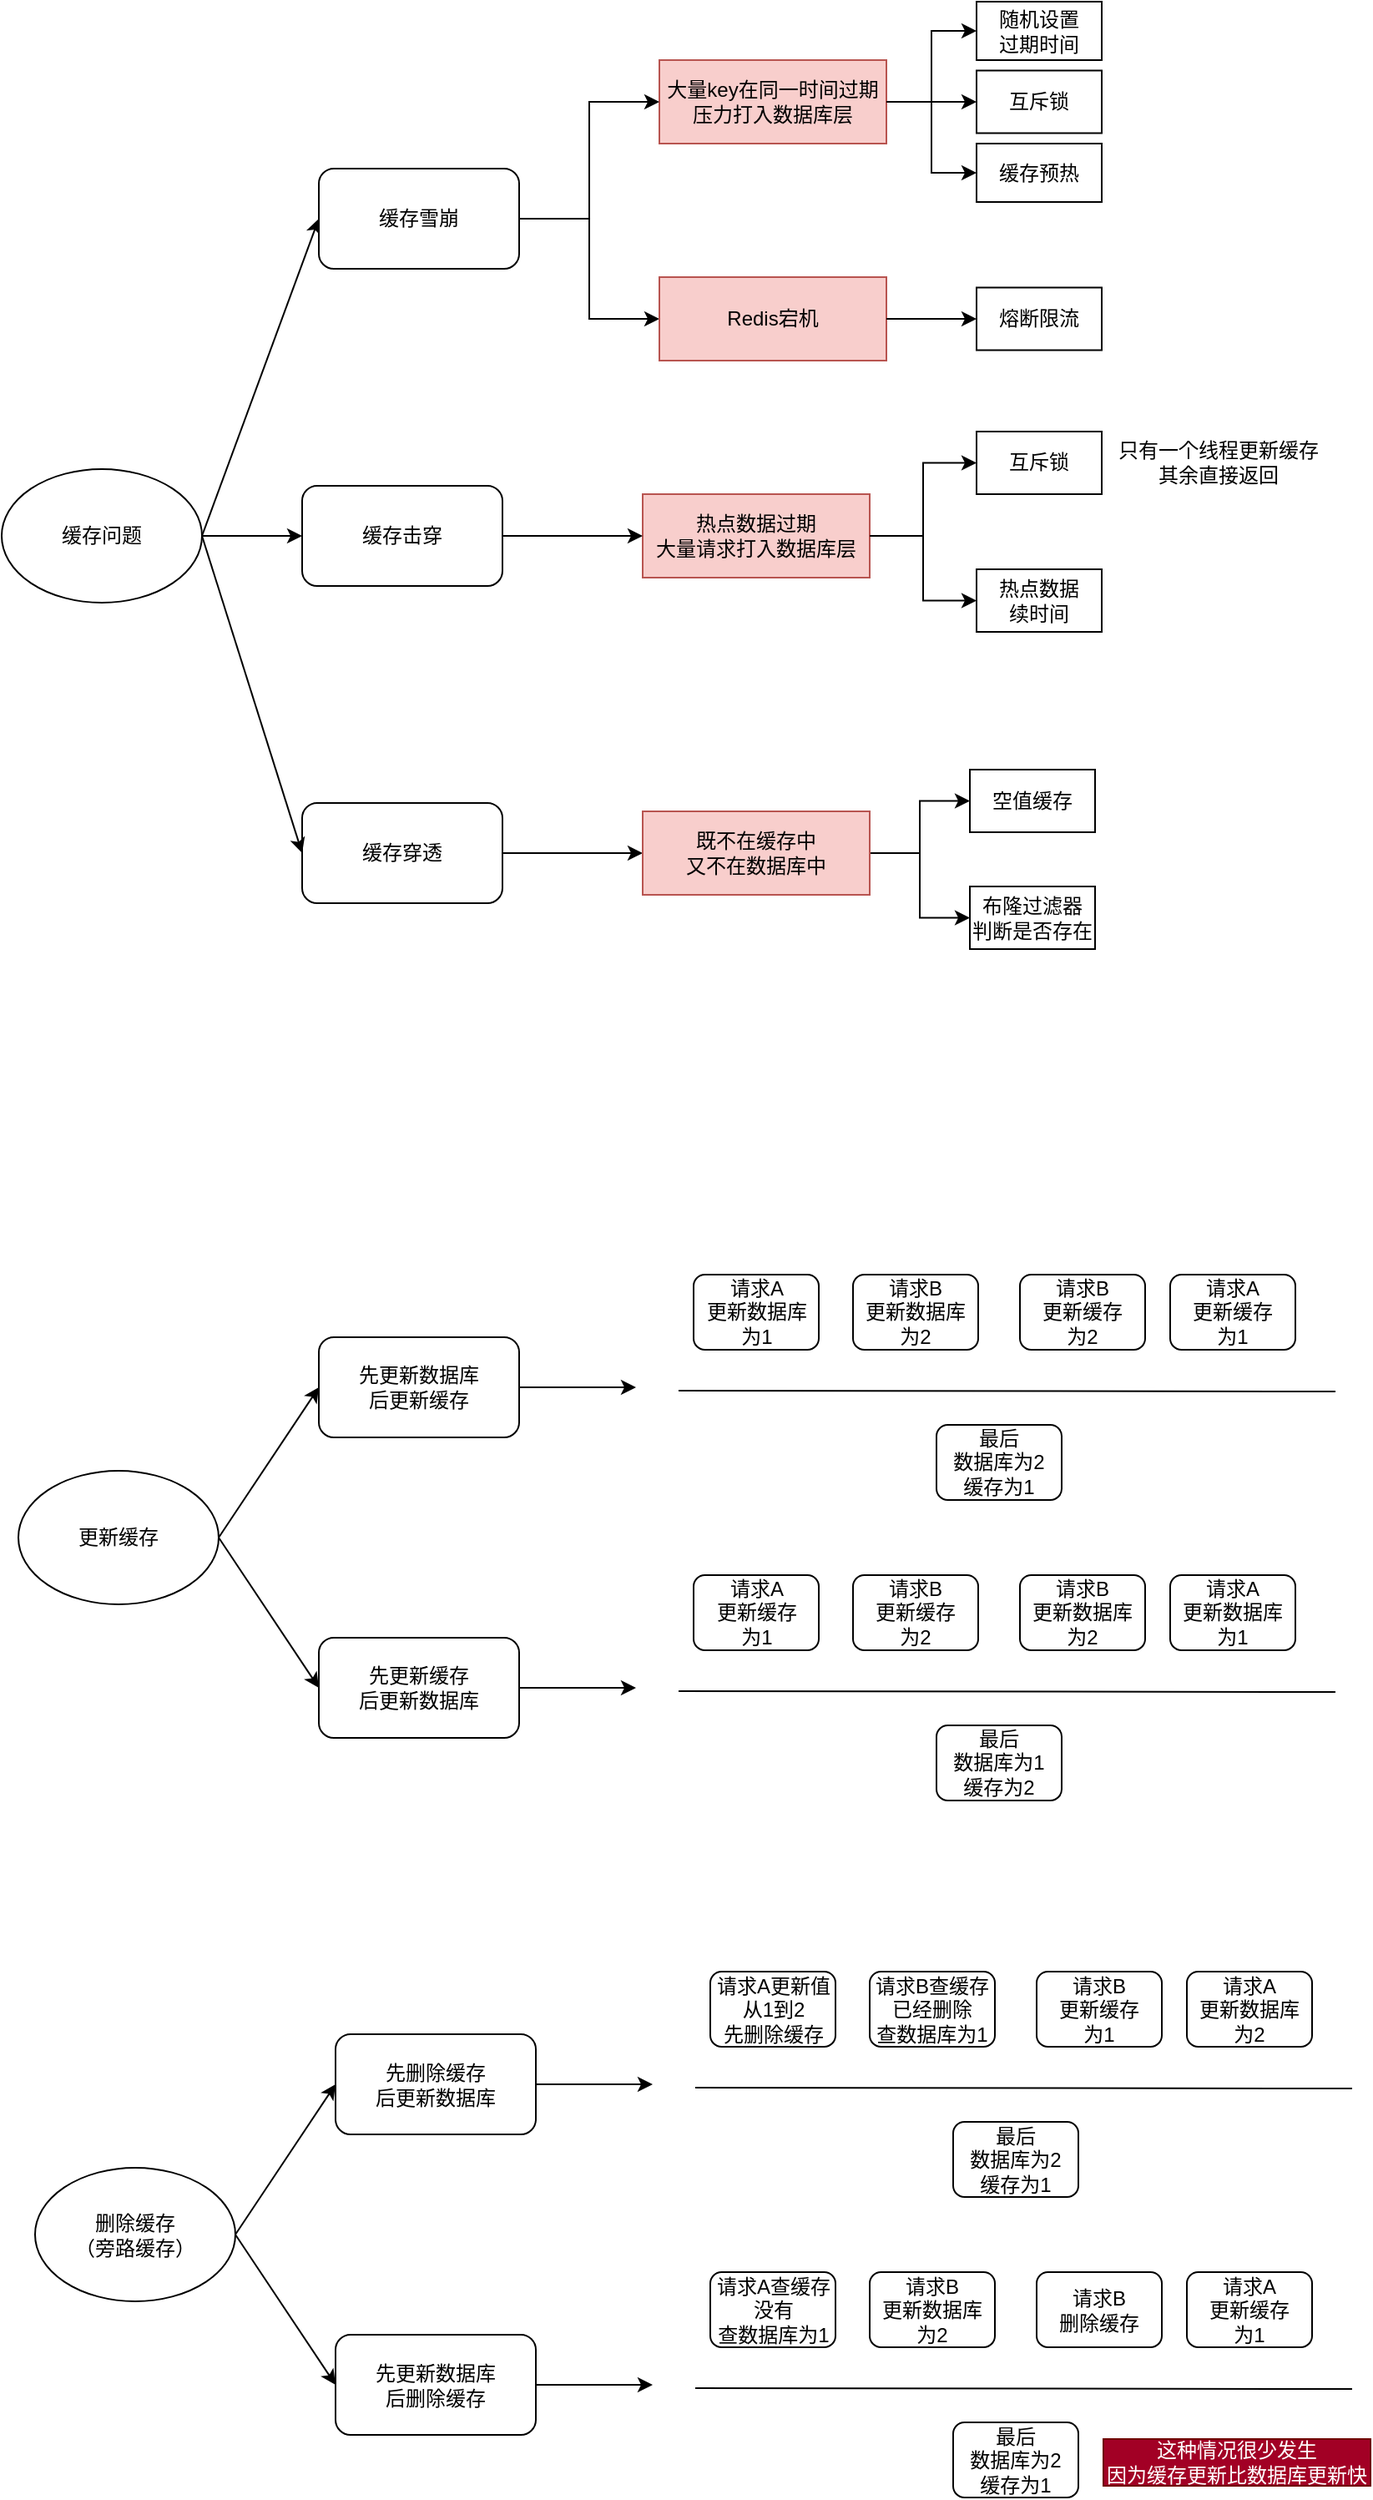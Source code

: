 <mxfile version="23.1.5" type="github">
  <diagram name="第 1 页" id="hsL5zEzna-w4BdSbxTTW">
    <mxGraphModel dx="1026" dy="1736" grid="1" gridSize="10" guides="1" tooltips="1" connect="1" arrows="1" fold="1" page="1" pageScale="1" pageWidth="827" pageHeight="1169" math="0" shadow="0">
      <root>
        <mxCell id="0" />
        <mxCell id="1" parent="0" />
        <mxCell id="rBkjVvntu-3yIy-otj2K-1" value="缓存问题" style="ellipse;whiteSpace=wrap;html=1;" parent="1" vertex="1">
          <mxGeometry x="30" y="200" width="120" height="80" as="geometry" />
        </mxCell>
        <mxCell id="rBkjVvntu-3yIy-otj2K-44" style="edgeStyle=orthogonalEdgeStyle;rounded=0;orthogonalLoop=1;jettySize=auto;html=1;exitX=1;exitY=0.5;exitDx=0;exitDy=0;entryX=0;entryY=0.5;entryDx=0;entryDy=0;" parent="1" source="rBkjVvntu-3yIy-otj2K-4" target="rBkjVvntu-3yIy-otj2K-39" edge="1">
          <mxGeometry relative="1" as="geometry" />
        </mxCell>
        <mxCell id="rBkjVvntu-3yIy-otj2K-4" value="缓存穿透" style="rounded=1;whiteSpace=wrap;html=1;" parent="1" vertex="1">
          <mxGeometry x="210" y="400" width="120" height="60" as="geometry" />
        </mxCell>
        <mxCell id="rBkjVvntu-3yIy-otj2K-10" value="" style="endArrow=classic;html=1;rounded=0;entryX=0;entryY=0.5;entryDx=0;entryDy=0;" parent="1" target="rBkjVvntu-3yIy-otj2K-3" edge="1">
          <mxGeometry width="50" height="50" relative="1" as="geometry">
            <mxPoint x="150" y="240" as="sourcePoint" />
            <mxPoint x="200" y="190" as="targetPoint" />
          </mxGeometry>
        </mxCell>
        <mxCell id="rBkjVvntu-3yIy-otj2K-11" value="" style="endArrow=classic;html=1;rounded=0;" parent="1" target="rBkjVvntu-3yIy-otj2K-2" edge="1">
          <mxGeometry width="50" height="50" relative="1" as="geometry">
            <mxPoint x="150" y="240" as="sourcePoint" />
            <mxPoint x="200" y="190" as="targetPoint" />
          </mxGeometry>
        </mxCell>
        <mxCell id="rBkjVvntu-3yIy-otj2K-12" value="" style="endArrow=classic;html=1;rounded=0;entryX=0;entryY=0.5;entryDx=0;entryDy=0;" parent="1" target="rBkjVvntu-3yIy-otj2K-4" edge="1">
          <mxGeometry width="50" height="50" relative="1" as="geometry">
            <mxPoint x="150" y="240" as="sourcePoint" />
            <mxPoint x="200" y="190" as="targetPoint" />
          </mxGeometry>
        </mxCell>
        <mxCell id="rBkjVvntu-3yIy-otj2K-28" value="" style="group" parent="1" vertex="1" connectable="0">
          <mxGeometry x="220" y="-80" width="469" height="160" as="geometry" />
        </mxCell>
        <mxCell id="rBkjVvntu-3yIy-otj2K-3" value="缓存雪崩" style="rounded=1;whiteSpace=wrap;html=1;" parent="rBkjVvntu-3yIy-otj2K-28" vertex="1">
          <mxGeometry y="100" width="120" height="60" as="geometry" />
        </mxCell>
        <mxCell id="rBkjVvntu-3yIy-otj2K-16" value="" style="group" parent="rBkjVvntu-3yIy-otj2K-28" vertex="1" connectable="0">
          <mxGeometry x="204" width="265" height="120" as="geometry" />
        </mxCell>
        <mxCell id="rBkjVvntu-3yIy-otj2K-5" value="大量key在同一时间过期&lt;br style=&quot;border-color: var(--border-color);&quot;&gt;压力打入数据库层" style="text;html=1;align=center;verticalAlign=middle;whiteSpace=wrap;rounded=0;fillColor=#f8cecc;strokeColor=#b85450;" parent="rBkjVvntu-3yIy-otj2K-16" vertex="1">
          <mxGeometry y="35" width="136" height="50" as="geometry" />
        </mxCell>
        <mxCell id="rBkjVvntu-3yIy-otj2K-6" value="随机设置&lt;br&gt;过期时间" style="rounded=0;whiteSpace=wrap;html=1;" parent="rBkjVvntu-3yIy-otj2K-16" vertex="1">
          <mxGeometry x="190" width="75" height="35" as="geometry" />
        </mxCell>
        <mxCell id="rBkjVvntu-3yIy-otj2K-13" style="edgeStyle=orthogonalEdgeStyle;rounded=0;orthogonalLoop=1;jettySize=auto;html=1;exitX=1;exitY=0.5;exitDx=0;exitDy=0;entryX=0;entryY=0.5;entryDx=0;entryDy=0;" parent="rBkjVvntu-3yIy-otj2K-16" source="rBkjVvntu-3yIy-otj2K-5" target="rBkjVvntu-3yIy-otj2K-6" edge="1">
          <mxGeometry relative="1" as="geometry" />
        </mxCell>
        <mxCell id="rBkjVvntu-3yIy-otj2K-7" value="互斥锁" style="rounded=0;whiteSpace=wrap;html=1;" parent="rBkjVvntu-3yIy-otj2K-16" vertex="1">
          <mxGeometry x="190" y="41.25" width="75" height="37.5" as="geometry" />
        </mxCell>
        <mxCell id="rBkjVvntu-3yIy-otj2K-14" style="edgeStyle=orthogonalEdgeStyle;rounded=0;orthogonalLoop=1;jettySize=auto;html=1;exitX=1;exitY=0.5;exitDx=0;exitDy=0;entryX=0;entryY=0.5;entryDx=0;entryDy=0;" parent="rBkjVvntu-3yIy-otj2K-16" source="rBkjVvntu-3yIy-otj2K-5" target="rBkjVvntu-3yIy-otj2K-7" edge="1">
          <mxGeometry relative="1" as="geometry" />
        </mxCell>
        <mxCell id="rBkjVvntu-3yIy-otj2K-8" value="缓存预热" style="rounded=0;whiteSpace=wrap;html=1;" parent="rBkjVvntu-3yIy-otj2K-16" vertex="1">
          <mxGeometry x="190" y="85" width="75" height="35" as="geometry" />
        </mxCell>
        <mxCell id="rBkjVvntu-3yIy-otj2K-15" style="edgeStyle=orthogonalEdgeStyle;rounded=0;orthogonalLoop=1;jettySize=auto;html=1;exitX=1;exitY=0.5;exitDx=0;exitDy=0;entryX=0;entryY=0.5;entryDx=0;entryDy=0;" parent="rBkjVvntu-3yIy-otj2K-16" source="rBkjVvntu-3yIy-otj2K-5" target="rBkjVvntu-3yIy-otj2K-8" edge="1">
          <mxGeometry relative="1" as="geometry" />
        </mxCell>
        <mxCell id="rBkjVvntu-3yIy-otj2K-9" style="edgeStyle=orthogonalEdgeStyle;rounded=0;orthogonalLoop=1;jettySize=auto;html=1;exitX=1;exitY=0.5;exitDx=0;exitDy=0;entryX=0;entryY=0.5;entryDx=0;entryDy=0;" parent="rBkjVvntu-3yIy-otj2K-28" source="rBkjVvntu-3yIy-otj2K-3" target="rBkjVvntu-3yIy-otj2K-5" edge="1">
          <mxGeometry relative="1" as="geometry" />
        </mxCell>
        <mxCell id="rBkjVvntu-3yIy-otj2K-25" style="edgeStyle=orthogonalEdgeStyle;rounded=0;orthogonalLoop=1;jettySize=auto;html=1;exitX=1;exitY=0.5;exitDx=0;exitDy=0;entryX=0;entryY=0.5;entryDx=0;entryDy=0;" parent="1" source="rBkjVvntu-3yIy-otj2K-3" target="rBkjVvntu-3yIy-otj2K-18" edge="1">
          <mxGeometry relative="1" as="geometry" />
        </mxCell>
        <mxCell id="rBkjVvntu-3yIy-otj2K-29" value="" style="group" parent="1" vertex="1" connectable="0">
          <mxGeometry x="424" y="85" width="265" height="50" as="geometry" />
        </mxCell>
        <mxCell id="rBkjVvntu-3yIy-otj2K-18" value="Redis宕机" style="text;html=1;align=center;verticalAlign=middle;whiteSpace=wrap;rounded=0;fillColor=#f8cecc;strokeColor=#b85450;" parent="rBkjVvntu-3yIy-otj2K-29" vertex="1">
          <mxGeometry width="136" height="50" as="geometry" />
        </mxCell>
        <mxCell id="rBkjVvntu-3yIy-otj2K-21" value="熔断限流" style="rounded=0;whiteSpace=wrap;html=1;" parent="rBkjVvntu-3yIy-otj2K-29" vertex="1">
          <mxGeometry x="190" y="6.25" width="75" height="37.5" as="geometry" />
        </mxCell>
        <mxCell id="rBkjVvntu-3yIy-otj2K-22" style="edgeStyle=orthogonalEdgeStyle;rounded=0;orthogonalLoop=1;jettySize=auto;html=1;exitX=1;exitY=0.5;exitDx=0;exitDy=0;entryX=0;entryY=0.5;entryDx=0;entryDy=0;" parent="rBkjVvntu-3yIy-otj2K-29" source="rBkjVvntu-3yIy-otj2K-18" target="rBkjVvntu-3yIy-otj2K-21" edge="1">
          <mxGeometry relative="1" as="geometry" />
        </mxCell>
        <mxCell id="rBkjVvntu-3yIy-otj2K-38" value="" style="group" parent="1" vertex="1" connectable="0">
          <mxGeometry x="210" y="177.5" width="619" height="120" as="geometry" />
        </mxCell>
        <mxCell id="rBkjVvntu-3yIy-otj2K-2" value="缓存击穿" style="rounded=1;whiteSpace=wrap;html=1;" parent="rBkjVvntu-3yIy-otj2K-38" vertex="1">
          <mxGeometry y="32.5" width="120" height="60" as="geometry" />
        </mxCell>
        <mxCell id="rBkjVvntu-3yIy-otj2K-30" value="热点数据过期&lt;br&gt;大量请求打入数据库层" style="text;html=1;align=center;verticalAlign=middle;whiteSpace=wrap;rounded=0;fillColor=#f8cecc;strokeColor=#b85450;" parent="rBkjVvntu-3yIy-otj2K-38" vertex="1">
          <mxGeometry x="204" y="37.5" width="136" height="50" as="geometry" />
        </mxCell>
        <mxCell id="rBkjVvntu-3yIy-otj2K-31" style="edgeStyle=orthogonalEdgeStyle;rounded=0;orthogonalLoop=1;jettySize=auto;html=1;exitX=1;exitY=0.5;exitDx=0;exitDy=0;entryX=0;entryY=0.5;entryDx=0;entryDy=0;" parent="rBkjVvntu-3yIy-otj2K-38" source="rBkjVvntu-3yIy-otj2K-2" target="rBkjVvntu-3yIy-otj2K-30" edge="1">
          <mxGeometry relative="1" as="geometry" />
        </mxCell>
        <mxCell id="rBkjVvntu-3yIy-otj2K-32" value="互斥锁" style="rounded=0;whiteSpace=wrap;html=1;" parent="rBkjVvntu-3yIy-otj2K-38" vertex="1">
          <mxGeometry x="404" width="75" height="37.5" as="geometry" />
        </mxCell>
        <mxCell id="rBkjVvntu-3yIy-otj2K-36" style="edgeStyle=orthogonalEdgeStyle;rounded=0;orthogonalLoop=1;jettySize=auto;html=1;exitX=1;exitY=0.5;exitDx=0;exitDy=0;entryX=0;entryY=0.5;entryDx=0;entryDy=0;" parent="rBkjVvntu-3yIy-otj2K-38" source="rBkjVvntu-3yIy-otj2K-30" target="rBkjVvntu-3yIy-otj2K-32" edge="1">
          <mxGeometry relative="1" as="geometry" />
        </mxCell>
        <mxCell id="rBkjVvntu-3yIy-otj2K-34" value="只有一个线程更新缓存&lt;br&gt;其余直接返回" style="text;html=1;align=center;verticalAlign=middle;whiteSpace=wrap;rounded=0;" parent="rBkjVvntu-3yIy-otj2K-38" vertex="1">
          <mxGeometry x="479" y="3.25" width="140" height="31" as="geometry" />
        </mxCell>
        <mxCell id="rBkjVvntu-3yIy-otj2K-35" value="热点数据&lt;br&gt;续时间" style="rounded=0;whiteSpace=wrap;html=1;" parent="rBkjVvntu-3yIy-otj2K-38" vertex="1">
          <mxGeometry x="404" y="82.5" width="75" height="37.5" as="geometry" />
        </mxCell>
        <mxCell id="rBkjVvntu-3yIy-otj2K-37" style="edgeStyle=orthogonalEdgeStyle;rounded=0;orthogonalLoop=1;jettySize=auto;html=1;exitX=1;exitY=0.5;exitDx=0;exitDy=0;entryX=0;entryY=0.5;entryDx=0;entryDy=0;" parent="rBkjVvntu-3yIy-otj2K-38" source="rBkjVvntu-3yIy-otj2K-30" target="rBkjVvntu-3yIy-otj2K-35" edge="1">
          <mxGeometry relative="1" as="geometry" />
        </mxCell>
        <mxCell id="rBkjVvntu-3yIy-otj2K-42" style="edgeStyle=orthogonalEdgeStyle;rounded=0;orthogonalLoop=1;jettySize=auto;html=1;exitX=1;exitY=0.5;exitDx=0;exitDy=0;entryX=0;entryY=0.5;entryDx=0;entryDy=0;" parent="1" source="rBkjVvntu-3yIy-otj2K-39" target="rBkjVvntu-3yIy-otj2K-40" edge="1">
          <mxGeometry relative="1" as="geometry" />
        </mxCell>
        <mxCell id="rBkjVvntu-3yIy-otj2K-43" style="edgeStyle=orthogonalEdgeStyle;rounded=0;orthogonalLoop=1;jettySize=auto;html=1;exitX=1;exitY=0.5;exitDx=0;exitDy=0;entryX=0;entryY=0.5;entryDx=0;entryDy=0;" parent="1" source="rBkjVvntu-3yIy-otj2K-39" target="rBkjVvntu-3yIy-otj2K-41" edge="1">
          <mxGeometry relative="1" as="geometry" />
        </mxCell>
        <mxCell id="rBkjVvntu-3yIy-otj2K-39" value="既不在缓存中&lt;br&gt;又不在数据库中" style="text;html=1;align=center;verticalAlign=middle;whiteSpace=wrap;rounded=0;fillColor=#f8cecc;strokeColor=#b85450;" parent="1" vertex="1">
          <mxGeometry x="414" y="405" width="136" height="50" as="geometry" />
        </mxCell>
        <mxCell id="rBkjVvntu-3yIy-otj2K-40" value="空值缓存" style="rounded=0;whiteSpace=wrap;html=1;" parent="1" vertex="1">
          <mxGeometry x="610" y="380" width="75" height="37.5" as="geometry" />
        </mxCell>
        <mxCell id="rBkjVvntu-3yIy-otj2K-41" value="布隆过滤器&lt;br&gt;判断是否存在" style="rounded=0;whiteSpace=wrap;html=1;" parent="1" vertex="1">
          <mxGeometry x="610" y="450" width="75" height="37.5" as="geometry" />
        </mxCell>
        <mxCell id="VwoO59BPZTYPGztkrhG4-21" value="" style="group" vertex="1" connectable="0" parent="1">
          <mxGeometry x="40" y="682.5" width="789" height="315" as="geometry" />
        </mxCell>
        <mxCell id="VwoO59BPZTYPGztkrhG4-1" value="更新缓存" style="ellipse;whiteSpace=wrap;html=1;" vertex="1" parent="VwoO59BPZTYPGztkrhG4-21">
          <mxGeometry y="117.5" width="120" height="80" as="geometry" />
        </mxCell>
        <mxCell id="VwoO59BPZTYPGztkrhG4-18" style="edgeStyle=orthogonalEdgeStyle;rounded=0;orthogonalLoop=1;jettySize=auto;html=1;exitX=1;exitY=0.5;exitDx=0;exitDy=0;" edge="1" parent="VwoO59BPZTYPGztkrhG4-21" source="VwoO59BPZTYPGztkrhG4-2">
          <mxGeometry relative="1" as="geometry">
            <mxPoint x="370" y="67.5" as="targetPoint" />
          </mxGeometry>
        </mxCell>
        <mxCell id="VwoO59BPZTYPGztkrhG4-2" value="先更新数据库&lt;br&gt;后更新缓存" style="rounded=1;whiteSpace=wrap;html=1;" vertex="1" parent="VwoO59BPZTYPGztkrhG4-21">
          <mxGeometry x="180" y="37.5" width="120" height="60" as="geometry" />
        </mxCell>
        <mxCell id="VwoO59BPZTYPGztkrhG4-19" style="edgeStyle=orthogonalEdgeStyle;rounded=0;orthogonalLoop=1;jettySize=auto;html=1;exitX=1;exitY=0.5;exitDx=0;exitDy=0;" edge="1" parent="VwoO59BPZTYPGztkrhG4-21" source="VwoO59BPZTYPGztkrhG4-3">
          <mxGeometry relative="1" as="geometry">
            <mxPoint x="370" y="247.5" as="targetPoint" />
          </mxGeometry>
        </mxCell>
        <mxCell id="VwoO59BPZTYPGztkrhG4-3" value="先更新缓存&lt;br&gt;后更新数据库" style="rounded=1;whiteSpace=wrap;html=1;" vertex="1" parent="VwoO59BPZTYPGztkrhG4-21">
          <mxGeometry x="180" y="217.5" width="120" height="60" as="geometry" />
        </mxCell>
        <mxCell id="VwoO59BPZTYPGztkrhG4-4" value="" style="endArrow=none;html=1;rounded=0;" edge="1" parent="VwoO59BPZTYPGztkrhG4-21">
          <mxGeometry width="50" height="50" relative="1" as="geometry">
            <mxPoint x="395.5" y="69.5" as="sourcePoint" />
            <mxPoint x="789" y="70" as="targetPoint" />
          </mxGeometry>
        </mxCell>
        <mxCell id="VwoO59BPZTYPGztkrhG4-5" value="请求A&lt;br&gt;更新数据库&lt;br&gt;为1" style="rounded=1;whiteSpace=wrap;html=1;" vertex="1" parent="VwoO59BPZTYPGztkrhG4-21">
          <mxGeometry x="404.5" width="75" height="45" as="geometry" />
        </mxCell>
        <mxCell id="VwoO59BPZTYPGztkrhG4-6" value="请求A&lt;br&gt;更新缓存&lt;br&gt;为1" style="rounded=1;whiteSpace=wrap;html=1;" vertex="1" parent="VwoO59BPZTYPGztkrhG4-21">
          <mxGeometry x="690" width="75" height="45" as="geometry" />
        </mxCell>
        <mxCell id="VwoO59BPZTYPGztkrhG4-7" value="请求B&lt;br&gt;更新数据库&lt;br&gt;为2" style="rounded=1;whiteSpace=wrap;html=1;" vertex="1" parent="VwoO59BPZTYPGztkrhG4-21">
          <mxGeometry x="500" width="75" height="45" as="geometry" />
        </mxCell>
        <mxCell id="VwoO59BPZTYPGztkrhG4-8" value="请求B&lt;br&gt;更新缓存&lt;br&gt;为2" style="rounded=1;whiteSpace=wrap;html=1;" vertex="1" parent="VwoO59BPZTYPGztkrhG4-21">
          <mxGeometry x="600" width="75" height="45" as="geometry" />
        </mxCell>
        <mxCell id="VwoO59BPZTYPGztkrhG4-9" value="最后&lt;br&gt;数据库为2&lt;br&gt;缓存为1" style="rounded=1;whiteSpace=wrap;html=1;" vertex="1" parent="VwoO59BPZTYPGztkrhG4-21">
          <mxGeometry x="550" y="90" width="75" height="45" as="geometry" />
        </mxCell>
        <mxCell id="VwoO59BPZTYPGztkrhG4-10" value="" style="endArrow=classic;html=1;rounded=0;entryX=0;entryY=0.5;entryDx=0;entryDy=0;" edge="1" parent="VwoO59BPZTYPGztkrhG4-21" target="VwoO59BPZTYPGztkrhG4-2">
          <mxGeometry width="50" height="50" relative="1" as="geometry">
            <mxPoint x="120" y="157.5" as="sourcePoint" />
            <mxPoint x="170" y="107.5" as="targetPoint" />
          </mxGeometry>
        </mxCell>
        <mxCell id="VwoO59BPZTYPGztkrhG4-11" value="" style="endArrow=none;html=1;rounded=0;" edge="1" parent="VwoO59BPZTYPGztkrhG4-21">
          <mxGeometry width="50" height="50" relative="1" as="geometry">
            <mxPoint x="395.5" y="249.5" as="sourcePoint" />
            <mxPoint x="789" y="250" as="targetPoint" />
          </mxGeometry>
        </mxCell>
        <mxCell id="VwoO59BPZTYPGztkrhG4-12" value="请求A&lt;br&gt;更新缓存&lt;br&gt;为1" style="rounded=1;whiteSpace=wrap;html=1;" vertex="1" parent="VwoO59BPZTYPGztkrhG4-21">
          <mxGeometry x="404.5" y="180" width="75" height="45" as="geometry" />
        </mxCell>
        <mxCell id="VwoO59BPZTYPGztkrhG4-13" value="请求A&lt;br&gt;更新数据库&lt;br&gt;为1" style="rounded=1;whiteSpace=wrap;html=1;" vertex="1" parent="VwoO59BPZTYPGztkrhG4-21">
          <mxGeometry x="690" y="180" width="75" height="45" as="geometry" />
        </mxCell>
        <mxCell id="VwoO59BPZTYPGztkrhG4-14" value="请求B&lt;br&gt;更新缓存&lt;br&gt;为2" style="rounded=1;whiteSpace=wrap;html=1;" vertex="1" parent="VwoO59BPZTYPGztkrhG4-21">
          <mxGeometry x="500" y="180" width="75" height="45" as="geometry" />
        </mxCell>
        <mxCell id="VwoO59BPZTYPGztkrhG4-15" value="请求B&lt;br&gt;更新数据库&lt;br&gt;为2" style="rounded=1;whiteSpace=wrap;html=1;" vertex="1" parent="VwoO59BPZTYPGztkrhG4-21">
          <mxGeometry x="600" y="180" width="75" height="45" as="geometry" />
        </mxCell>
        <mxCell id="VwoO59BPZTYPGztkrhG4-16" value="最后&lt;br&gt;数据库为1&lt;br&gt;缓存为2" style="rounded=1;whiteSpace=wrap;html=1;" vertex="1" parent="VwoO59BPZTYPGztkrhG4-21">
          <mxGeometry x="550" y="270" width="75" height="45" as="geometry" />
        </mxCell>
        <mxCell id="VwoO59BPZTYPGztkrhG4-17" value="" style="endArrow=classic;html=1;rounded=0;entryX=0;entryY=0.5;entryDx=0;entryDy=0;" edge="1" parent="VwoO59BPZTYPGztkrhG4-21" target="VwoO59BPZTYPGztkrhG4-3">
          <mxGeometry width="50" height="50" relative="1" as="geometry">
            <mxPoint x="120" y="157.5" as="sourcePoint" />
            <mxPoint x="170" y="107.5" as="targetPoint" />
          </mxGeometry>
        </mxCell>
        <mxCell id="VwoO59BPZTYPGztkrhG4-22" value="" style="group" vertex="1" connectable="0" parent="1">
          <mxGeometry x="50" y="1100" width="800" height="315" as="geometry" />
        </mxCell>
        <mxCell id="VwoO59BPZTYPGztkrhG4-23" value="删除缓存&lt;br&gt;（旁路缓存）" style="ellipse;whiteSpace=wrap;html=1;" vertex="1" parent="VwoO59BPZTYPGztkrhG4-22">
          <mxGeometry y="117.5" width="120" height="80" as="geometry" />
        </mxCell>
        <mxCell id="VwoO59BPZTYPGztkrhG4-24" style="edgeStyle=orthogonalEdgeStyle;rounded=0;orthogonalLoop=1;jettySize=auto;html=1;exitX=1;exitY=0.5;exitDx=0;exitDy=0;" edge="1" parent="VwoO59BPZTYPGztkrhG4-22" source="VwoO59BPZTYPGztkrhG4-25">
          <mxGeometry relative="1" as="geometry">
            <mxPoint x="370" y="67.5" as="targetPoint" />
          </mxGeometry>
        </mxCell>
        <mxCell id="VwoO59BPZTYPGztkrhG4-25" value="先删除缓存&lt;br&gt;后更新数据库" style="rounded=1;whiteSpace=wrap;html=1;" vertex="1" parent="VwoO59BPZTYPGztkrhG4-22">
          <mxGeometry x="180" y="37.5" width="120" height="60" as="geometry" />
        </mxCell>
        <mxCell id="VwoO59BPZTYPGztkrhG4-26" style="edgeStyle=orthogonalEdgeStyle;rounded=0;orthogonalLoop=1;jettySize=auto;html=1;exitX=1;exitY=0.5;exitDx=0;exitDy=0;" edge="1" parent="VwoO59BPZTYPGztkrhG4-22" source="VwoO59BPZTYPGztkrhG4-27">
          <mxGeometry relative="1" as="geometry">
            <mxPoint x="370" y="247.5" as="targetPoint" />
          </mxGeometry>
        </mxCell>
        <mxCell id="VwoO59BPZTYPGztkrhG4-27" value="先更新数据库&lt;br&gt;后删除缓存" style="rounded=1;whiteSpace=wrap;html=1;" vertex="1" parent="VwoO59BPZTYPGztkrhG4-22">
          <mxGeometry x="180" y="217.5" width="120" height="60" as="geometry" />
        </mxCell>
        <mxCell id="VwoO59BPZTYPGztkrhG4-28" value="" style="endArrow=none;html=1;rounded=0;" edge="1" parent="VwoO59BPZTYPGztkrhG4-22">
          <mxGeometry width="50" height="50" relative="1" as="geometry">
            <mxPoint x="395.5" y="69.5" as="sourcePoint" />
            <mxPoint x="789" y="70" as="targetPoint" />
          </mxGeometry>
        </mxCell>
        <mxCell id="VwoO59BPZTYPGztkrhG4-29" value="&lt;font style=&quot;font-size: 12px;&quot;&gt;请求A更新值&lt;br style=&quot;border-color: var(--border-color);&quot;&gt;从1到2&lt;br style=&quot;border-color: var(--border-color);&quot;&gt;先删除缓存&lt;/font&gt;" style="rounded=1;whiteSpace=wrap;html=1;" vertex="1" parent="VwoO59BPZTYPGztkrhG4-22">
          <mxGeometry x="404.5" width="75" height="45" as="geometry" />
        </mxCell>
        <mxCell id="VwoO59BPZTYPGztkrhG4-30" value="请求A&lt;br&gt;更新数据库&lt;br&gt;为2" style="rounded=1;whiteSpace=wrap;html=1;" vertex="1" parent="VwoO59BPZTYPGztkrhG4-22">
          <mxGeometry x="690" width="75" height="45" as="geometry" />
        </mxCell>
        <mxCell id="VwoO59BPZTYPGztkrhG4-31" value="请求B查缓存&lt;br&gt;已经删除&lt;br&gt;查数据库为1" style="rounded=1;whiteSpace=wrap;html=1;" vertex="1" parent="VwoO59BPZTYPGztkrhG4-22">
          <mxGeometry x="500" width="75" height="45" as="geometry" />
        </mxCell>
        <mxCell id="VwoO59BPZTYPGztkrhG4-32" value="请求B&lt;br&gt;更新缓存&lt;br&gt;为1" style="rounded=1;whiteSpace=wrap;html=1;" vertex="1" parent="VwoO59BPZTYPGztkrhG4-22">
          <mxGeometry x="600" width="75" height="45" as="geometry" />
        </mxCell>
        <mxCell id="VwoO59BPZTYPGztkrhG4-33" value="最后&lt;br&gt;数据库为2&lt;br&gt;缓存为1" style="rounded=1;whiteSpace=wrap;html=1;" vertex="1" parent="VwoO59BPZTYPGztkrhG4-22">
          <mxGeometry x="550" y="90" width="75" height="45" as="geometry" />
        </mxCell>
        <mxCell id="VwoO59BPZTYPGztkrhG4-34" value="" style="endArrow=classic;html=1;rounded=0;entryX=0;entryY=0.5;entryDx=0;entryDy=0;" edge="1" parent="VwoO59BPZTYPGztkrhG4-22" target="VwoO59BPZTYPGztkrhG4-25">
          <mxGeometry width="50" height="50" relative="1" as="geometry">
            <mxPoint x="120" y="157.5" as="sourcePoint" />
            <mxPoint x="170" y="107.5" as="targetPoint" />
          </mxGeometry>
        </mxCell>
        <mxCell id="VwoO59BPZTYPGztkrhG4-35" value="" style="endArrow=none;html=1;rounded=0;" edge="1" parent="VwoO59BPZTYPGztkrhG4-22">
          <mxGeometry width="50" height="50" relative="1" as="geometry">
            <mxPoint x="395.5" y="249.5" as="sourcePoint" />
            <mxPoint x="789" y="250" as="targetPoint" />
          </mxGeometry>
        </mxCell>
        <mxCell id="VwoO59BPZTYPGztkrhG4-36" value="请求A查缓存&lt;br&gt;没有&lt;br&gt;查数据库为1" style="rounded=1;whiteSpace=wrap;html=1;" vertex="1" parent="VwoO59BPZTYPGztkrhG4-22">
          <mxGeometry x="404.5" y="180" width="75" height="45" as="geometry" />
        </mxCell>
        <mxCell id="VwoO59BPZTYPGztkrhG4-37" value="请求A&lt;br&gt;更新缓存&lt;br&gt;为1" style="rounded=1;whiteSpace=wrap;html=1;" vertex="1" parent="VwoO59BPZTYPGztkrhG4-22">
          <mxGeometry x="690" y="180" width="75" height="45" as="geometry" />
        </mxCell>
        <mxCell id="VwoO59BPZTYPGztkrhG4-38" value="请求B&lt;br&gt;更新数据库&lt;br&gt;为2" style="rounded=1;whiteSpace=wrap;html=1;" vertex="1" parent="VwoO59BPZTYPGztkrhG4-22">
          <mxGeometry x="500" y="180" width="75" height="45" as="geometry" />
        </mxCell>
        <mxCell id="VwoO59BPZTYPGztkrhG4-39" value="请求B&lt;br&gt;删除缓存" style="rounded=1;whiteSpace=wrap;html=1;" vertex="1" parent="VwoO59BPZTYPGztkrhG4-22">
          <mxGeometry x="600" y="180" width="75" height="45" as="geometry" />
        </mxCell>
        <mxCell id="VwoO59BPZTYPGztkrhG4-40" value="最后&lt;br&gt;数据库为2&lt;br&gt;缓存为1" style="rounded=1;whiteSpace=wrap;html=1;" vertex="1" parent="VwoO59BPZTYPGztkrhG4-22">
          <mxGeometry x="550" y="270" width="75" height="45" as="geometry" />
        </mxCell>
        <mxCell id="VwoO59BPZTYPGztkrhG4-41" value="" style="endArrow=classic;html=1;rounded=0;entryX=0;entryY=0.5;entryDx=0;entryDy=0;" edge="1" parent="VwoO59BPZTYPGztkrhG4-22" target="VwoO59BPZTYPGztkrhG4-27">
          <mxGeometry width="50" height="50" relative="1" as="geometry">
            <mxPoint x="120" y="157.5" as="sourcePoint" />
            <mxPoint x="170" y="107.5" as="targetPoint" />
          </mxGeometry>
        </mxCell>
        <mxCell id="VwoO59BPZTYPGztkrhG4-63" value="这种情况很少发生&lt;br&gt;因为缓存更新比数据库更新快" style="text;html=1;align=center;verticalAlign=middle;whiteSpace=wrap;rounded=0;fillColor=#a20025;fontColor=#ffffff;strokeColor=#6F0000;" vertex="1" parent="VwoO59BPZTYPGztkrhG4-22">
          <mxGeometry x="640" y="280" width="160" height="28" as="geometry" />
        </mxCell>
      </root>
    </mxGraphModel>
  </diagram>
</mxfile>
